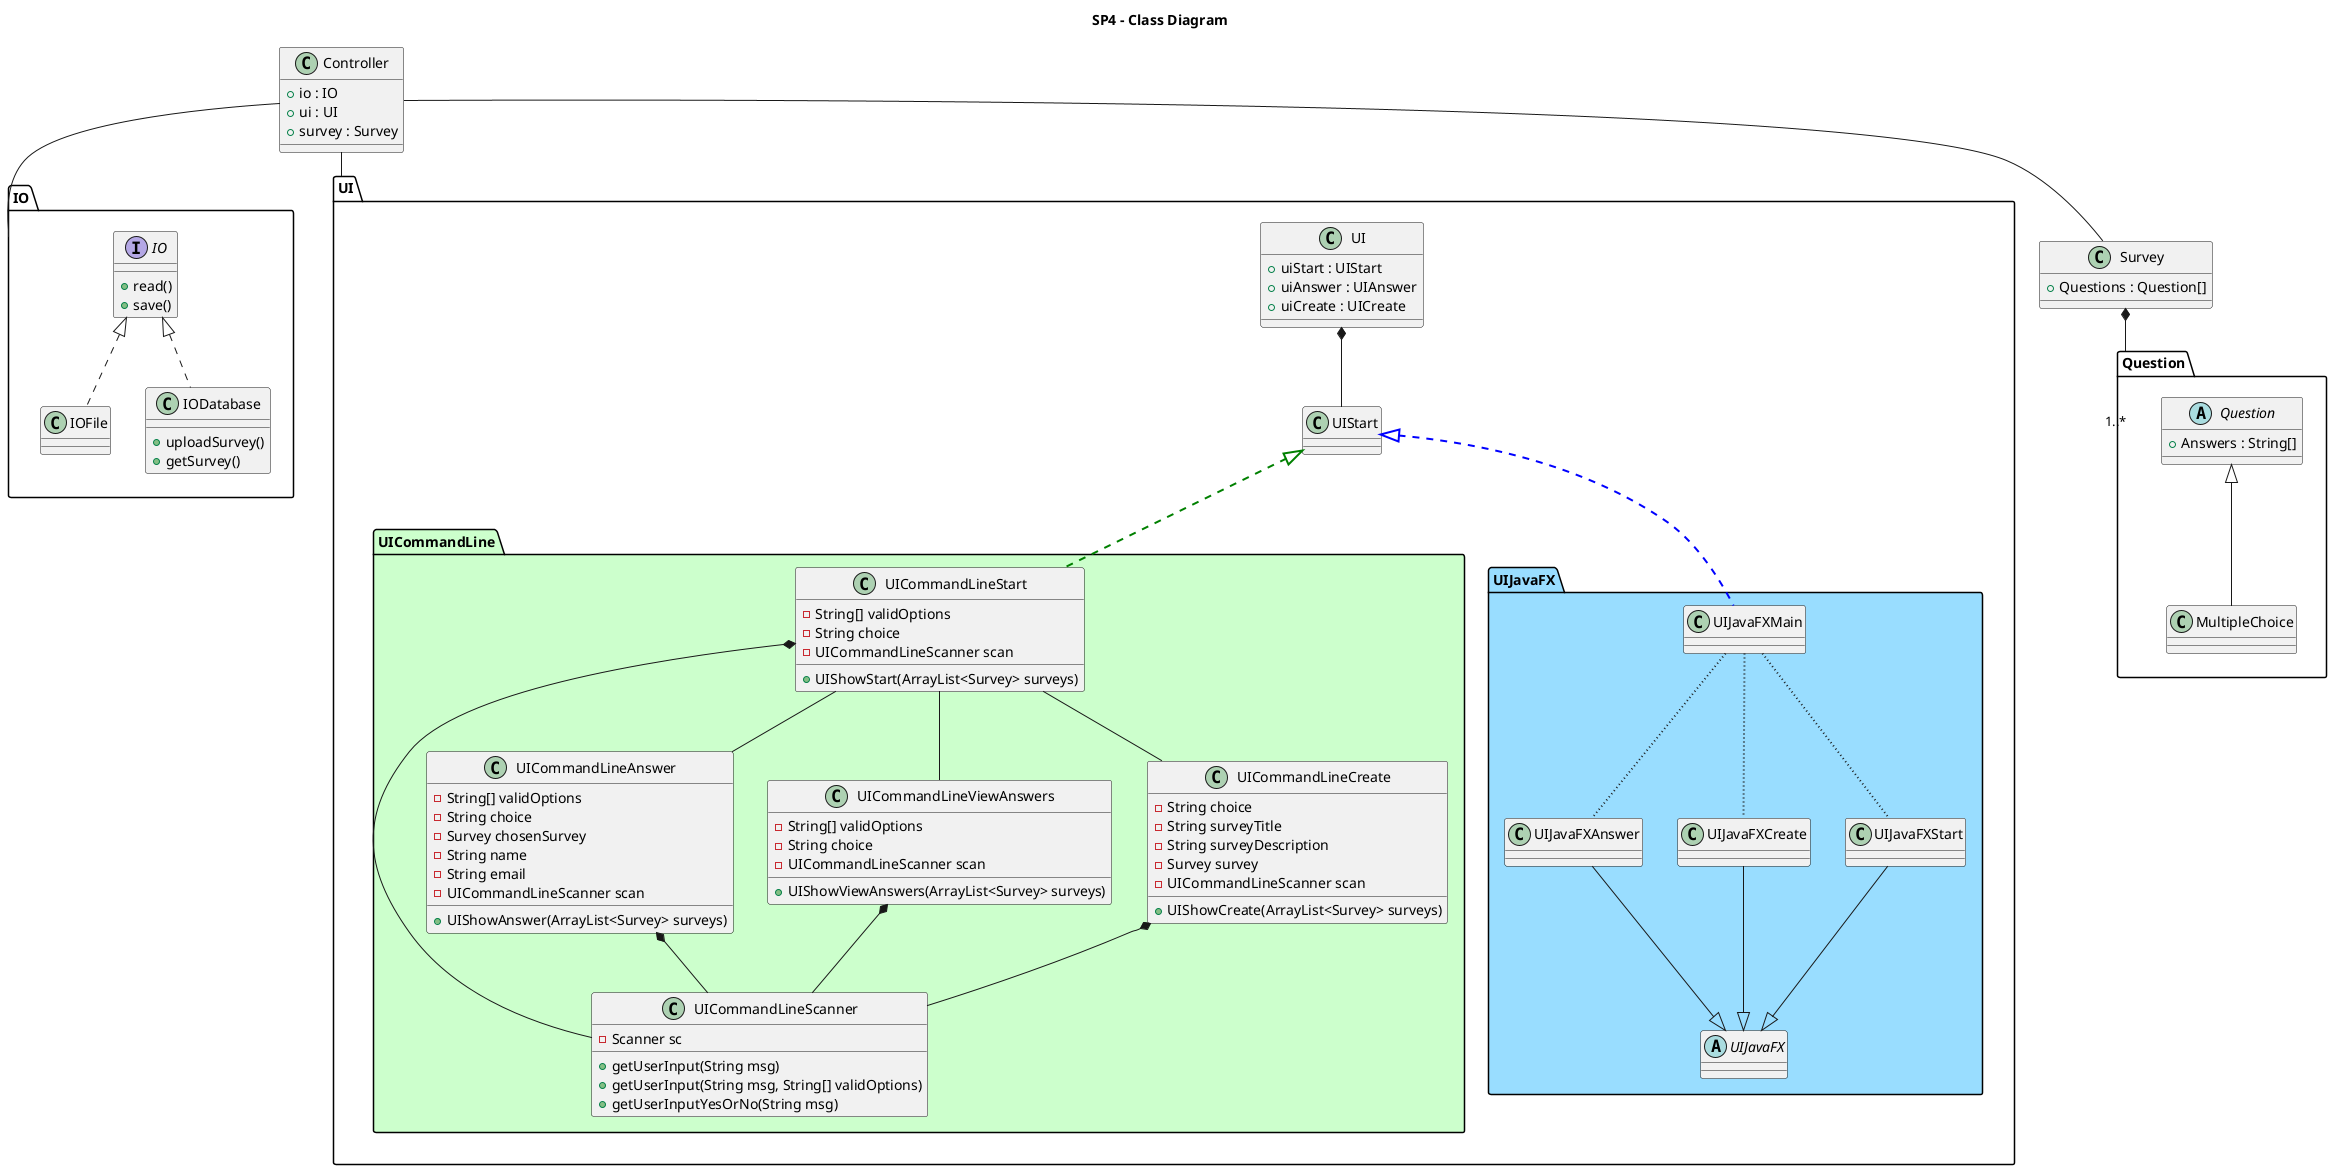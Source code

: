 @startuml
'https://plantuml.com/class-diagram
title SP4 - Class Diagram

package Question {
    abstract class Question {
        + Answers : String[]
    }

    class MultipleChoice {
    }

    'class CheckboxChoice {'
    '}'

    Question <|-- MultipleChoice
    'Question <|-- CheckboxChoice'
}

class Survey {
    + Questions : Question[]
}

Survey *--"1..*" Question


package IO {
    interface IO {
        + read()
        + save()
    }

    class IOFile {
    }

    class IODatabase {
        + uploadSurvey()
        + getSurvey()
    }

    IO <|.. IOFile
    IO <|.. IODatabase
}

package UI {
    class UI {
        + uiStart : UIStart
        + uiAnswer : UIAnswer
        + uiCreate : UICreate
    }

    UI *-- UIStart

 package UICommandLine #CCFFCC {
         class UICommandLineScanner {
              -Scanner sc

              +getUserInput(String msg)
              +getUserInput(String msg, String[] validOptions)
              +getUserInputYesOrNo(String msg)

         }
         class UICommandLineStart {
               -String[] validOptions
               -String choice
               -UICommandLineScanner scan

                +UIShowStart(ArrayList<Survey> surveys)
         }
         class UICommandLineAnswer {
              -String[] validOptions
              -String choice
              -Survey chosenSurvey
              -String name
              -String email
              -UICommandLineScanner scan

              +UIShowAnswer(ArrayList<Survey> surveys)

         }
                 class UICommandLineViewAnswers {
                      -String[] validOptions
                      -String choice
                      -UICommandLineScanner scan

                      +UIShowViewAnswers(ArrayList<Survey> surveys)

                 }
         class UICommandLineCreate {
                -String choice
                -String surveyTitle
                -String surveyDescription
                -Survey survey
                -UICommandLineScanner scan

                +UIShowCreate(ArrayList<Survey> surveys)
         }
         UICommandLineStart -- UICommandLineCreate
         UICommandLineStart -- UICommandLineAnswer
         UICommandLineStart -- UICommandLineViewAnswers
         UICommandLineStart *-- UICommandLineScanner
         UICommandLineAnswer *-- UICommandLineScanner
         UICommandLineViewAnswers *-- UICommandLineScanner
         UICommandLineCreate *-- UICommandLineScanner
 		}
    package UIJavaFX #99DDFF {
        class UIJavaFXMain {
        }
        abstract class UIJavaFX {
        }
        class UIJavaFXStart {
        }
        class UIJavaFXAnswer {
        }
        class UIJavaFXCreate {
        }
        UIJavaFXStart --|> UIJavaFX
        UIJavaFXAnswer --|> UIJavaFX
        UIJavaFXCreate --|> UIJavaFX
        UIJavaFXMain -[dotted,thickness=2]- UIJavaFXStart
        UIJavaFXMain -[dotted,thickness=2]- UIJavaFXAnswer
        UIJavaFXMain -[dotted,thickness=2]- UIJavaFXCreate

        'Ignore the four lines below, their only purpose is to center UIJavaFXMain'
        hiddenhidden -- UIJavaFXStart
        UIJavaFXAnswerr -- UIJavaFXAnswer
        hide hiddenhidden
        hide UIJavaFXAnswerr

    }
    UIStart <|..[#green,thickness=2] UICommandLineStart
    UIStart <|..[#blue,thickness=2] UIJavaFXMain

}

class Controller {
    + io : IO
    + ui : UI
    + survey : Survey
}

Controller -- Survey
Controller -- IO
Controller -- UI


@enduml